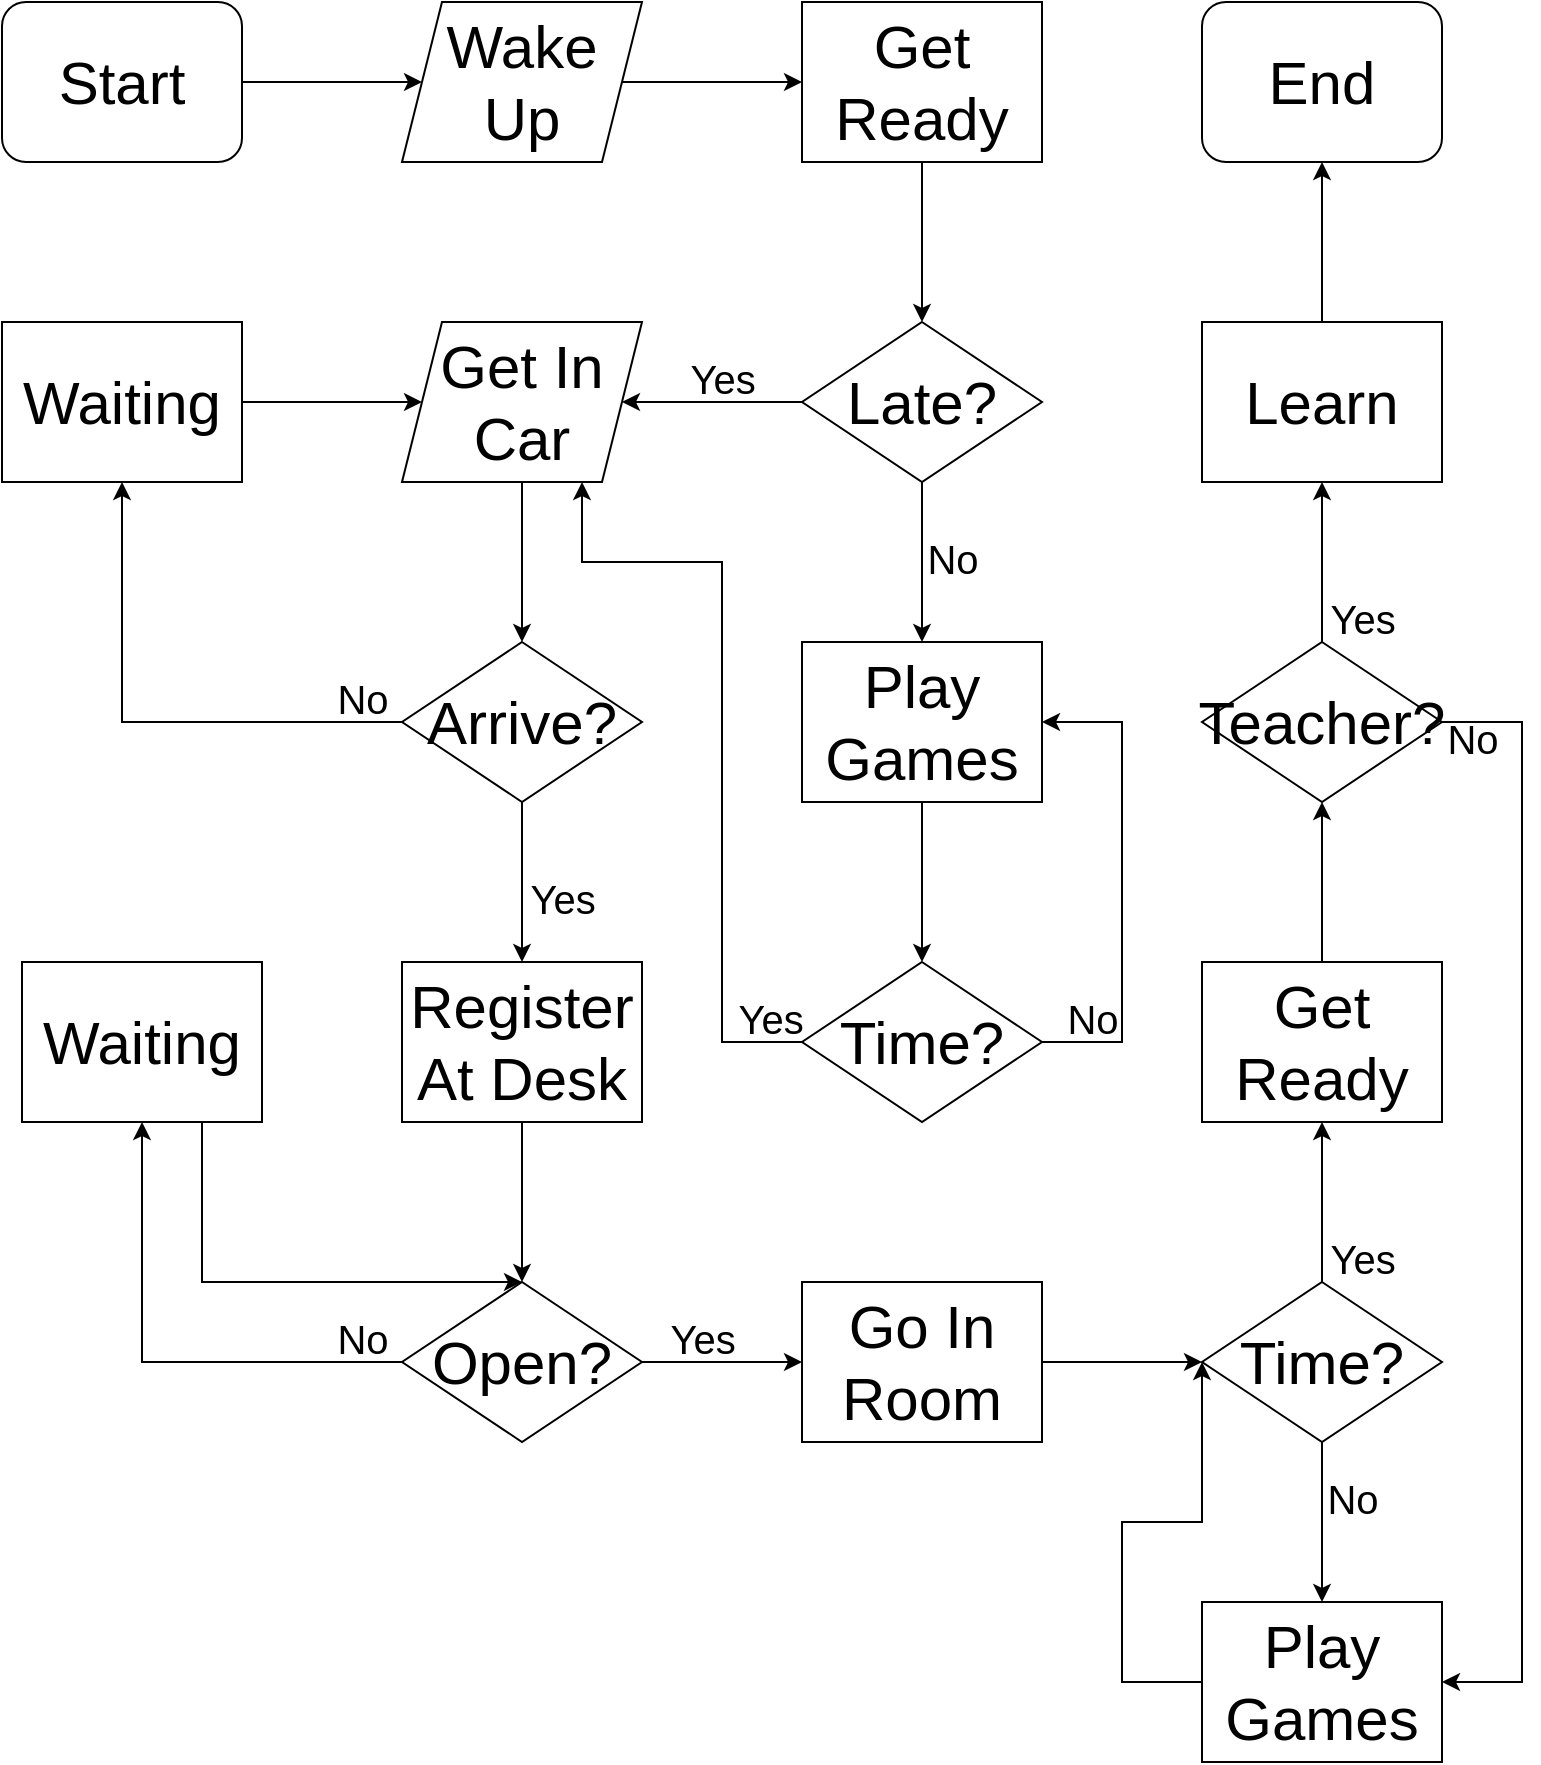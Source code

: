 <mxfile version="20.2.7" type="github">
  <diagram id="MOCfylMsnCIvvlgl1xw0" name="Page-1">
    <mxGraphModel dx="1059" dy="601" grid="1" gridSize="10" guides="1" tooltips="1" connect="1" arrows="1" fold="1" page="1" pageScale="1" pageWidth="827" pageHeight="1169" math="0" shadow="0">
      <root>
        <mxCell id="0" />
        <mxCell id="1" parent="0" />
        <mxCell id="Ect1OlIU-bGFGrDeoyx3-1" value="Start" style="rounded=1;whiteSpace=wrap;html=1;fontSize=30;" vertex="1" parent="1">
          <mxGeometry x="40" y="40" width="120" height="80" as="geometry" />
        </mxCell>
        <mxCell id="Ect1OlIU-bGFGrDeoyx3-2" value="" style="endArrow=classic;html=1;rounded=0;fontSize=30;exitX=1;exitY=0.5;exitDx=0;exitDy=0;entryX=0;entryY=0.5;entryDx=0;entryDy=0;" edge="1" parent="1" source="Ect1OlIU-bGFGrDeoyx3-1" target="Ect1OlIU-bGFGrDeoyx3-5">
          <mxGeometry width="50" height="50" relative="1" as="geometry">
            <mxPoint x="160" y="90" as="sourcePoint" />
            <mxPoint x="240" y="80" as="targetPoint" />
          </mxGeometry>
        </mxCell>
        <mxCell id="Ect1OlIU-bGFGrDeoyx3-8" value="" style="edgeStyle=orthogonalEdgeStyle;rounded=0;orthogonalLoop=1;jettySize=auto;html=1;fontSize=30;" edge="1" parent="1" source="Ect1OlIU-bGFGrDeoyx3-5" target="Ect1OlIU-bGFGrDeoyx3-7">
          <mxGeometry relative="1" as="geometry" />
        </mxCell>
        <mxCell id="Ect1OlIU-bGFGrDeoyx3-5" value="Wake Up" style="shape=parallelogram;perimeter=parallelogramPerimeter;whiteSpace=wrap;html=1;fixedSize=1;fontSize=30;" vertex="1" parent="1">
          <mxGeometry x="240" y="40" width="120" height="80" as="geometry" />
        </mxCell>
        <mxCell id="Ect1OlIU-bGFGrDeoyx3-10" value="" style="edgeStyle=orthogonalEdgeStyle;rounded=0;orthogonalLoop=1;jettySize=auto;html=1;fontSize=30;" edge="1" parent="1" source="Ect1OlIU-bGFGrDeoyx3-7" target="Ect1OlIU-bGFGrDeoyx3-9">
          <mxGeometry relative="1" as="geometry" />
        </mxCell>
        <mxCell id="Ect1OlIU-bGFGrDeoyx3-7" value="Get Ready" style="whiteSpace=wrap;html=1;fontSize=30;" vertex="1" parent="1">
          <mxGeometry x="440" y="40" width="120" height="80" as="geometry" />
        </mxCell>
        <mxCell id="Ect1OlIU-bGFGrDeoyx3-12" value="" style="edgeStyle=orthogonalEdgeStyle;rounded=0;orthogonalLoop=1;jettySize=auto;html=1;fontSize=30;entryX=1;entryY=0.5;entryDx=0;entryDy=0;" edge="1" parent="1" source="Ect1OlIU-bGFGrDeoyx3-9" target="Ect1OlIU-bGFGrDeoyx3-16">
          <mxGeometry relative="1" as="geometry">
            <mxPoint x="360" y="240" as="targetPoint" />
          </mxGeometry>
        </mxCell>
        <mxCell id="Ect1OlIU-bGFGrDeoyx3-32" value="" style="edgeStyle=orthogonalEdgeStyle;rounded=0;orthogonalLoop=1;jettySize=auto;html=1;fontSize=20;" edge="1" parent="1" source="Ect1OlIU-bGFGrDeoyx3-9">
          <mxGeometry relative="1" as="geometry">
            <mxPoint x="500" y="360" as="targetPoint" />
          </mxGeometry>
        </mxCell>
        <mxCell id="Ect1OlIU-bGFGrDeoyx3-9" value="Late?" style="rhombus;whiteSpace=wrap;html=1;fontSize=30;" vertex="1" parent="1">
          <mxGeometry x="440" y="200" width="120" height="80" as="geometry" />
        </mxCell>
        <mxCell id="Ect1OlIU-bGFGrDeoyx3-13" value="&lt;font style=&quot;font-size: 20px;&quot;&gt;Yes&lt;/font&gt;" style="text;html=1;align=center;verticalAlign=middle;resizable=0;points=[];autosize=1;strokeColor=none;fillColor=none;fontSize=30;" vertex="1" parent="1">
          <mxGeometry x="370" y="200" width="60" height="50" as="geometry" />
        </mxCell>
        <mxCell id="Ect1OlIU-bGFGrDeoyx3-23" value="" style="edgeStyle=orthogonalEdgeStyle;rounded=0;orthogonalLoop=1;jettySize=auto;html=1;fontSize=20;" edge="1" parent="1" source="Ect1OlIU-bGFGrDeoyx3-16" target="Ect1OlIU-bGFGrDeoyx3-22">
          <mxGeometry relative="1" as="geometry" />
        </mxCell>
        <mxCell id="Ect1OlIU-bGFGrDeoyx3-16" value="Get In Car" style="shape=parallelogram;perimeter=parallelogramPerimeter;whiteSpace=wrap;html=1;fixedSize=1;fontSize=30;" vertex="1" parent="1">
          <mxGeometry x="240" y="200" width="120" height="80" as="geometry" />
        </mxCell>
        <mxCell id="Ect1OlIU-bGFGrDeoyx3-17" value="Waiting" style="whiteSpace=wrap;html=1;fontSize=30;" vertex="1" parent="1">
          <mxGeometry x="40" y="200" width="120" height="80" as="geometry" />
        </mxCell>
        <mxCell id="Ect1OlIU-bGFGrDeoyx3-21" value="" style="endArrow=classic;html=1;rounded=0;fontSize=20;exitX=1;exitY=0.5;exitDx=0;exitDy=0;entryX=0;entryY=0.5;entryDx=0;entryDy=0;" edge="1" parent="1" source="Ect1OlIU-bGFGrDeoyx3-17" target="Ect1OlIU-bGFGrDeoyx3-16">
          <mxGeometry width="50" height="50" relative="1" as="geometry">
            <mxPoint x="200" y="470" as="sourcePoint" />
            <mxPoint x="250" y="420" as="targetPoint" />
          </mxGeometry>
        </mxCell>
        <mxCell id="Ect1OlIU-bGFGrDeoyx3-27" value="" style="edgeStyle=orthogonalEdgeStyle;rounded=0;orthogonalLoop=1;jettySize=auto;html=1;fontSize=20;entryX=0.5;entryY=1;entryDx=0;entryDy=0;" edge="1" parent="1" source="Ect1OlIU-bGFGrDeoyx3-22" target="Ect1OlIU-bGFGrDeoyx3-17">
          <mxGeometry relative="1" as="geometry">
            <mxPoint x="160" y="400" as="targetPoint" />
          </mxGeometry>
        </mxCell>
        <mxCell id="Ect1OlIU-bGFGrDeoyx3-51" value="" style="edgeStyle=orthogonalEdgeStyle;rounded=0;orthogonalLoop=1;jettySize=auto;html=1;fontSize=20;" edge="1" parent="1" source="Ect1OlIU-bGFGrDeoyx3-22" target="Ect1OlIU-bGFGrDeoyx3-50">
          <mxGeometry relative="1" as="geometry" />
        </mxCell>
        <mxCell id="Ect1OlIU-bGFGrDeoyx3-22" value="Arrive?" style="rhombus;whiteSpace=wrap;html=1;fontSize=30;" vertex="1" parent="1">
          <mxGeometry x="240" y="360" width="120" height="80" as="geometry" />
        </mxCell>
        <mxCell id="Ect1OlIU-bGFGrDeoyx3-29" value="&lt;font style=&quot;font-size: 20px;&quot;&gt;No&lt;/font&gt;" style="text;html=1;align=center;verticalAlign=middle;resizable=0;points=[];autosize=1;strokeColor=none;fillColor=none;fontSize=30;" vertex="1" parent="1">
          <mxGeometry x="195" y="360" width="50" height="50" as="geometry" />
        </mxCell>
        <mxCell id="Ect1OlIU-bGFGrDeoyx3-33" value="&lt;font style=&quot;font-size: 20px;&quot;&gt;No&lt;/font&gt;" style="text;html=1;align=center;verticalAlign=middle;resizable=0;points=[];autosize=1;strokeColor=none;fillColor=none;fontSize=30;" vertex="1" parent="1">
          <mxGeometry x="490" y="290" width="50" height="50" as="geometry" />
        </mxCell>
        <mxCell id="Ect1OlIU-bGFGrDeoyx3-38" value="" style="edgeStyle=orthogonalEdgeStyle;rounded=0;orthogonalLoop=1;jettySize=auto;html=1;fontSize=20;" edge="1" parent="1" source="Ect1OlIU-bGFGrDeoyx3-34" target="Ect1OlIU-bGFGrDeoyx3-37">
          <mxGeometry relative="1" as="geometry" />
        </mxCell>
        <mxCell id="Ect1OlIU-bGFGrDeoyx3-34" value="Play Games" style="whiteSpace=wrap;html=1;fontSize=30;" vertex="1" parent="1">
          <mxGeometry x="440" y="360" width="120" height="80" as="geometry" />
        </mxCell>
        <mxCell id="Ect1OlIU-bGFGrDeoyx3-37" value="Time?" style="rhombus;whiteSpace=wrap;html=1;fontSize=30;" vertex="1" parent="1">
          <mxGeometry x="440" y="520" width="120" height="80" as="geometry" />
        </mxCell>
        <mxCell id="Ect1OlIU-bGFGrDeoyx3-45" value="" style="endArrow=classic;html=1;rounded=0;fontSize=20;exitX=1;exitY=0.5;exitDx=0;exitDy=0;entryX=1;entryY=0.5;entryDx=0;entryDy=0;" edge="1" parent="1" source="Ect1OlIU-bGFGrDeoyx3-37" target="Ect1OlIU-bGFGrDeoyx3-34">
          <mxGeometry width="50" height="50" relative="1" as="geometry">
            <mxPoint x="390" y="400" as="sourcePoint" />
            <mxPoint x="440" y="350" as="targetPoint" />
            <Array as="points">
              <mxPoint x="600" y="560" />
              <mxPoint x="600" y="400" />
            </Array>
          </mxGeometry>
        </mxCell>
        <mxCell id="Ect1OlIU-bGFGrDeoyx3-46" value="&lt;font style=&quot;font-size: 20px;&quot;&gt;No&lt;/font&gt;" style="text;html=1;align=center;verticalAlign=middle;resizable=0;points=[];autosize=1;strokeColor=none;fillColor=none;fontSize=30;" vertex="1" parent="1">
          <mxGeometry x="560" y="520" width="50" height="50" as="geometry" />
        </mxCell>
        <mxCell id="Ect1OlIU-bGFGrDeoyx3-47" value="" style="endArrow=classic;html=1;rounded=0;fontSize=20;entryX=0.75;entryY=1;entryDx=0;entryDy=0;" edge="1" parent="1" target="Ect1OlIU-bGFGrDeoyx3-16">
          <mxGeometry width="50" height="50" relative="1" as="geometry">
            <mxPoint x="440" y="560" as="sourcePoint" />
            <mxPoint x="380" y="300" as="targetPoint" />
            <Array as="points">
              <mxPoint x="400" y="560" />
              <mxPoint x="400" y="320" />
              <mxPoint x="330" y="320" />
            </Array>
          </mxGeometry>
        </mxCell>
        <mxCell id="Ect1OlIU-bGFGrDeoyx3-48" value="&lt;font style=&quot;font-size: 20px;&quot;&gt;Yes&lt;/font&gt;" style="text;html=1;align=center;verticalAlign=middle;resizable=0;points=[];autosize=1;strokeColor=none;fillColor=none;fontSize=30;" vertex="1" parent="1">
          <mxGeometry x="394" y="520" width="60" height="50" as="geometry" />
        </mxCell>
        <mxCell id="Ect1OlIU-bGFGrDeoyx3-56" value="" style="edgeStyle=orthogonalEdgeStyle;rounded=0;orthogonalLoop=1;jettySize=auto;html=1;fontSize=20;" edge="1" parent="1" source="Ect1OlIU-bGFGrDeoyx3-50" target="Ect1OlIU-bGFGrDeoyx3-55">
          <mxGeometry relative="1" as="geometry" />
        </mxCell>
        <mxCell id="Ect1OlIU-bGFGrDeoyx3-50" value="Register At Desk" style="whiteSpace=wrap;html=1;fontSize=30;" vertex="1" parent="1">
          <mxGeometry x="240" y="520" width="120" height="80" as="geometry" />
        </mxCell>
        <mxCell id="Ect1OlIU-bGFGrDeoyx3-52" value="&lt;font style=&quot;font-size: 20px;&quot;&gt;Yes&lt;/font&gt;" style="text;html=1;align=center;verticalAlign=middle;resizable=0;points=[];autosize=1;strokeColor=none;fillColor=none;fontSize=30;" vertex="1" parent="1">
          <mxGeometry x="290" y="460" width="60" height="50" as="geometry" />
        </mxCell>
        <mxCell id="Ect1OlIU-bGFGrDeoyx3-58" value="" style="edgeStyle=orthogonalEdgeStyle;rounded=0;orthogonalLoop=1;jettySize=auto;html=1;fontSize=20;" edge="1" parent="1" source="Ect1OlIU-bGFGrDeoyx3-55" target="Ect1OlIU-bGFGrDeoyx3-57">
          <mxGeometry relative="1" as="geometry" />
        </mxCell>
        <mxCell id="Ect1OlIU-bGFGrDeoyx3-62" value="" style="edgeStyle=orthogonalEdgeStyle;rounded=0;orthogonalLoop=1;jettySize=auto;html=1;fontSize=20;" edge="1" parent="1" source="Ect1OlIU-bGFGrDeoyx3-55" target="Ect1OlIU-bGFGrDeoyx3-61">
          <mxGeometry relative="1" as="geometry" />
        </mxCell>
        <mxCell id="Ect1OlIU-bGFGrDeoyx3-55" value="Open?" style="rhombus;whiteSpace=wrap;html=1;fontSize=30;" vertex="1" parent="1">
          <mxGeometry x="240" y="680" width="120" height="80" as="geometry" />
        </mxCell>
        <mxCell id="Ect1OlIU-bGFGrDeoyx3-57" value="Waiting" style="whiteSpace=wrap;html=1;fontSize=30;" vertex="1" parent="1">
          <mxGeometry x="50" y="520" width="120" height="80" as="geometry" />
        </mxCell>
        <mxCell id="Ect1OlIU-bGFGrDeoyx3-59" value="&lt;font style=&quot;font-size: 20px;&quot;&gt;No&lt;/font&gt;" style="text;html=1;align=center;verticalAlign=middle;resizable=0;points=[];autosize=1;strokeColor=none;fillColor=none;fontSize=30;" vertex="1" parent="1">
          <mxGeometry x="195" y="680" width="50" height="50" as="geometry" />
        </mxCell>
        <mxCell id="Ect1OlIU-bGFGrDeoyx3-60" value="" style="endArrow=classic;html=1;rounded=0;fontSize=20;exitX=0.75;exitY=1;exitDx=0;exitDy=0;entryX=0.5;entryY=0;entryDx=0;entryDy=0;" edge="1" parent="1" source="Ect1OlIU-bGFGrDeoyx3-57" target="Ect1OlIU-bGFGrDeoyx3-55">
          <mxGeometry width="50" height="50" relative="1" as="geometry">
            <mxPoint x="170" y="670" as="sourcePoint" />
            <mxPoint x="220" y="620" as="targetPoint" />
            <Array as="points">
              <mxPoint x="140" y="680" />
            </Array>
          </mxGeometry>
        </mxCell>
        <mxCell id="Ect1OlIU-bGFGrDeoyx3-65" value="" style="edgeStyle=orthogonalEdgeStyle;rounded=0;orthogonalLoop=1;jettySize=auto;html=1;fontSize=20;" edge="1" parent="1" source="Ect1OlIU-bGFGrDeoyx3-61" target="Ect1OlIU-bGFGrDeoyx3-64">
          <mxGeometry relative="1" as="geometry" />
        </mxCell>
        <mxCell id="Ect1OlIU-bGFGrDeoyx3-61" value="Go In Room" style="whiteSpace=wrap;html=1;fontSize=30;" vertex="1" parent="1">
          <mxGeometry x="440" y="680" width="120" height="80" as="geometry" />
        </mxCell>
        <mxCell id="Ect1OlIU-bGFGrDeoyx3-63" value="&lt;font style=&quot;font-size: 20px;&quot;&gt;Yes&lt;/font&gt;" style="text;html=1;align=center;verticalAlign=middle;resizable=0;points=[];autosize=1;strokeColor=none;fillColor=none;fontSize=30;" vertex="1" parent="1">
          <mxGeometry x="360" y="680" width="60" height="50" as="geometry" />
        </mxCell>
        <mxCell id="Ect1OlIU-bGFGrDeoyx3-67" value="" style="edgeStyle=orthogonalEdgeStyle;rounded=0;orthogonalLoop=1;jettySize=auto;html=1;fontSize=20;" edge="1" parent="1" source="Ect1OlIU-bGFGrDeoyx3-64">
          <mxGeometry relative="1" as="geometry">
            <mxPoint x="700" y="840" as="targetPoint" />
          </mxGeometry>
        </mxCell>
        <mxCell id="Ect1OlIU-bGFGrDeoyx3-70" value="" style="edgeStyle=orthogonalEdgeStyle;rounded=0;orthogonalLoop=1;jettySize=auto;html=1;fontSize=20;" edge="1" parent="1" source="Ect1OlIU-bGFGrDeoyx3-64" target="Ect1OlIU-bGFGrDeoyx3-69">
          <mxGeometry relative="1" as="geometry" />
        </mxCell>
        <mxCell id="Ect1OlIU-bGFGrDeoyx3-64" value="Time?" style="rhombus;whiteSpace=wrap;html=1;fontSize=30;" vertex="1" parent="1">
          <mxGeometry x="640" y="680" width="120" height="80" as="geometry" />
        </mxCell>
        <mxCell id="Ect1OlIU-bGFGrDeoyx3-68" value="&lt;font style=&quot;font-size: 20px;&quot;&gt;No&lt;/font&gt;" style="text;html=1;align=center;verticalAlign=middle;resizable=0;points=[];autosize=1;strokeColor=none;fillColor=none;fontSize=30;" vertex="1" parent="1">
          <mxGeometry x="690" y="760" width="50" height="50" as="geometry" />
        </mxCell>
        <mxCell id="Ect1OlIU-bGFGrDeoyx3-74" value="" style="edgeStyle=orthogonalEdgeStyle;rounded=0;orthogonalLoop=1;jettySize=auto;html=1;fontSize=20;" edge="1" parent="1" source="Ect1OlIU-bGFGrDeoyx3-69" target="Ect1OlIU-bGFGrDeoyx3-73">
          <mxGeometry relative="1" as="geometry" />
        </mxCell>
        <mxCell id="Ect1OlIU-bGFGrDeoyx3-69" value="Get Ready" style="whiteSpace=wrap;html=1;fontSize=30;" vertex="1" parent="1">
          <mxGeometry x="640" y="520" width="120" height="80" as="geometry" />
        </mxCell>
        <mxCell id="Ect1OlIU-bGFGrDeoyx3-71" value="&lt;font style=&quot;font-size: 20px;&quot;&gt;Yes&lt;/font&gt;" style="text;html=1;align=center;verticalAlign=middle;resizable=0;points=[];autosize=1;strokeColor=none;fillColor=none;fontSize=30;" vertex="1" parent="1">
          <mxGeometry x="690" y="640" width="60" height="50" as="geometry" />
        </mxCell>
        <mxCell id="Ect1OlIU-bGFGrDeoyx3-72" value="" style="endArrow=classic;html=1;rounded=0;fontSize=20;exitX=0;exitY=0.5;exitDx=0;exitDy=0;entryX=0;entryY=0.5;entryDx=0;entryDy=0;" edge="1" parent="1" target="Ect1OlIU-bGFGrDeoyx3-64">
          <mxGeometry width="50" height="50" relative="1" as="geometry">
            <mxPoint x="640" y="880" as="sourcePoint" />
            <mxPoint x="440" y="880" as="targetPoint" />
            <Array as="points">
              <mxPoint x="600" y="880" />
              <mxPoint x="600" y="800" />
              <mxPoint x="640" y="800" />
            </Array>
          </mxGeometry>
        </mxCell>
        <mxCell id="Ect1OlIU-bGFGrDeoyx3-76" value="" style="edgeStyle=orthogonalEdgeStyle;rounded=0;orthogonalLoop=1;jettySize=auto;html=1;fontSize=20;" edge="1" parent="1" source="Ect1OlIU-bGFGrDeoyx3-73" target="Ect1OlIU-bGFGrDeoyx3-75">
          <mxGeometry relative="1" as="geometry" />
        </mxCell>
        <mxCell id="Ect1OlIU-bGFGrDeoyx3-73" value="Teacher?" style="rhombus;whiteSpace=wrap;html=1;fontSize=30;" vertex="1" parent="1">
          <mxGeometry x="640" y="360" width="120" height="80" as="geometry" />
        </mxCell>
        <mxCell id="Ect1OlIU-bGFGrDeoyx3-78" value="" style="edgeStyle=orthogonalEdgeStyle;rounded=0;orthogonalLoop=1;jettySize=auto;html=1;fontSize=20;" edge="1" parent="1" source="Ect1OlIU-bGFGrDeoyx3-75" target="Ect1OlIU-bGFGrDeoyx3-77">
          <mxGeometry relative="1" as="geometry" />
        </mxCell>
        <mxCell id="Ect1OlIU-bGFGrDeoyx3-75" value="Learn" style="whiteSpace=wrap;html=1;fontSize=30;" vertex="1" parent="1">
          <mxGeometry x="640" y="200" width="120" height="80" as="geometry" />
        </mxCell>
        <mxCell id="Ect1OlIU-bGFGrDeoyx3-77" value="End" style="rounded=1;whiteSpace=wrap;html=1;fontSize=30;" vertex="1" parent="1">
          <mxGeometry x="640" y="40" width="120" height="80" as="geometry" />
        </mxCell>
        <mxCell id="Ect1OlIU-bGFGrDeoyx3-79" value="" style="endArrow=classic;html=1;rounded=0;fontSize=20;exitX=1;exitY=0.5;exitDx=0;exitDy=0;entryX=1;entryY=0.5;entryDx=0;entryDy=0;" edge="1" parent="1" source="Ect1OlIU-bGFGrDeoyx3-73">
          <mxGeometry width="50" height="50" relative="1" as="geometry">
            <mxPoint x="780" y="650" as="sourcePoint" />
            <mxPoint x="760" y="880" as="targetPoint" />
            <Array as="points">
              <mxPoint x="800" y="400" />
              <mxPoint x="800" y="880" />
            </Array>
          </mxGeometry>
        </mxCell>
        <mxCell id="Ect1OlIU-bGFGrDeoyx3-80" value="&lt;font style=&quot;font-size: 20px;&quot;&gt;No&lt;/font&gt;" style="text;html=1;align=center;verticalAlign=middle;resizable=0;points=[];autosize=1;strokeColor=none;fillColor=none;fontSize=30;" vertex="1" parent="1">
          <mxGeometry x="750" y="380" width="50" height="50" as="geometry" />
        </mxCell>
        <mxCell id="Ect1OlIU-bGFGrDeoyx3-81" value="&lt;font style=&quot;font-size: 20px;&quot;&gt;Yes&lt;/font&gt;" style="text;html=1;align=center;verticalAlign=middle;resizable=0;points=[];autosize=1;strokeColor=none;fillColor=none;fontSize=30;" vertex="1" parent="1">
          <mxGeometry x="690" y="320" width="60" height="50" as="geometry" />
        </mxCell>
        <mxCell id="Ect1OlIU-bGFGrDeoyx3-83" value="Play Games" style="rounded=0;whiteSpace=wrap;html=1;fontSize=30;" vertex="1" parent="1">
          <mxGeometry x="640" y="840" width="120" height="80" as="geometry" />
        </mxCell>
      </root>
    </mxGraphModel>
  </diagram>
</mxfile>
